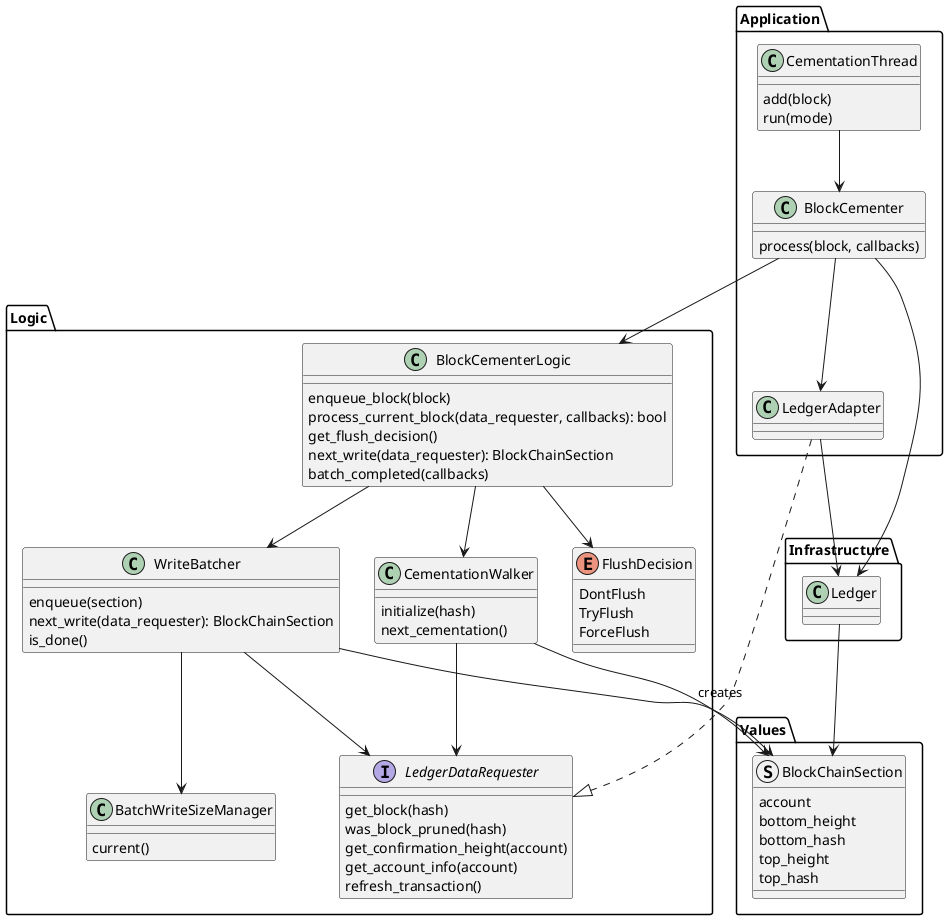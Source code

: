 @startuml "Confirmation Height"

package "Infrastructure" {
    class Ledger
}

package "Logic"{

    class WriteBatcher {
        enqueue(section)
        next_write(data_requester): BlockChainSection
        is_done()
    }

    class BatchWriteSizeManager {
        current()
    }

    interface LedgerDataRequester{
        get_block(hash)
        was_block_pruned(hash)
        get_confirmation_height(account)
        get_account_info(account)
        refresh_transaction()
    }

    class CementationWalker{
        initialize(hash)
        next_cementation()
    }

    class BlockCementerLogic{
        enqueue_block(block)
        process_current_block(data_requester, callbacks): bool
        get_flush_decision()
        next_write(data_requester): BlockChainSection
        batch_completed(callbacks)
    }

    enum FlushDecision{
        DontFlush
        TryFlush
        ForceFlush
    }
}

package "Values"{
    struct BlockChainSection{
        account
        bottom_height
        bottom_hash
        top_height
        top_hash
    }
}

package "Application"{
    class CementationThread{
        add(block)
        run(mode)
    }

    class BlockCementer{
        process(block, callbacks)
    }

    class LedgerAdapter
}

Ledger --> BlockChainSection

BlockCementer --> Ledger
BlockCementer --> LedgerAdapter
BlockCementer --> BlockCementerLogic

BlockCementerLogic --> CementationWalker
BlockCementerLogic --> WriteBatcher
BlockCementerLogic --> FlushDecision

CementationWalker --> BlockChainSection: creates
CementationWalker --> LedgerDataRequester

WriteBatcher --> BatchWriteSizeManager
WriteBatcher --> LedgerDataRequester
WriteBatcher --> BlockChainSection

CementationThread --> BlockCementer

LedgerAdapter ..|> LedgerDataRequester
LedgerAdapter --> Ledger

@enduml